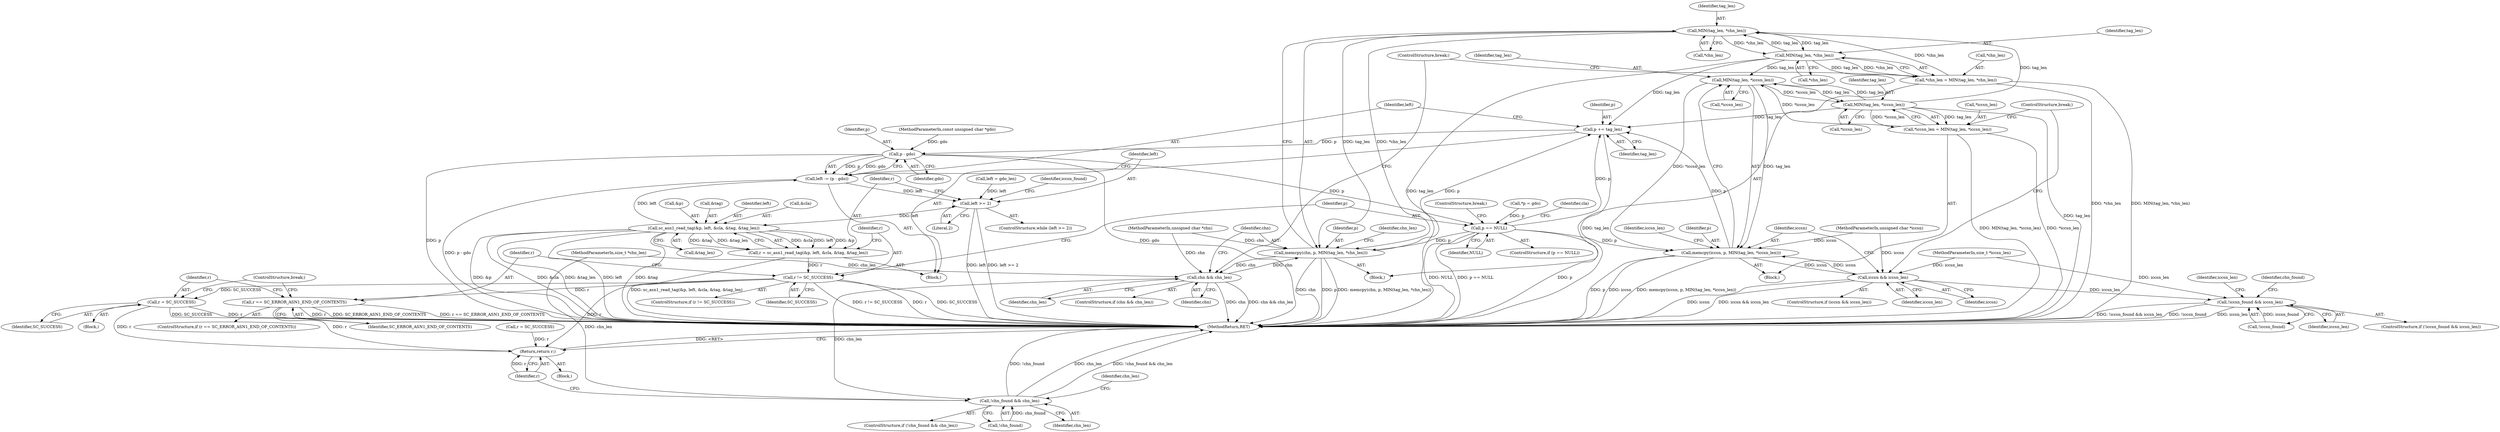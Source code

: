 digraph "1_OpenSC_8fe377e93b4b56060e5bbfb6f3142ceaeca744fa_18@pointer" {
"1000214" [label="(Call,MIN(tag_len, *chn_len))"];
"1000221" [label="(Call,MIN(tag_len, *chn_len))"];
"1000214" [label="(Call,MIN(tag_len, *chn_len))"];
"1000197" [label="(Call,MIN(tag_len, *iccsn_len))"];
"1000190" [label="(Call,MIN(tag_len, *iccsn_len))"];
"1000194" [label="(Call,*iccsn_len = MIN(tag_len, *iccsn_len))"];
"1000218" [label="(Call,*chn_len = MIN(tag_len, *chn_len))"];
"1000211" [label="(Call,memcpy(chn, p, MIN(tag_len, *chn_len)))"];
"1000207" [label="(Call,chn && chn_len)"];
"1000244" [label="(Call,!chn_found && chn_len)"];
"1000226" [label="(Call,p += tag_len)"];
"1000231" [label="(Call,p - gdo)"];
"1000165" [label="(Call,p == NULL)"];
"1000187" [label="(Call,memcpy(iccsn, p, MIN(tag_len, *iccsn_len)))"];
"1000183" [label="(Call,iccsn && iccsn_len)"];
"1000235" [label="(Call,!iccsn_found && iccsn_len)"];
"1000229" [label="(Call,left -= (p - gdo))"];
"1000131" [label="(Call,left >= 2)"];
"1000140" [label="(Call,sc_asn1_read_tag(&p, left, &cla, &tag, &tag_len))"];
"1000138" [label="(Call,r = sc_asn1_read_tag(&p, left, &cla, &tag, &tag_len))"];
"1000151" [label="(Call,r != SC_SUCCESS)"];
"1000156" [label="(Call,r == SC_ERROR_ASN1_END_OF_CONTENTS)"];
"1000252" [label="(Return,return r;)"];
"1000160" [label="(Call,r = SC_SUCCESS)"];
"1000222" [label="(Identifier,tag_len)"];
"1000188" [label="(Identifier,iccsn)"];
"1000192" [label="(Call,*iccsn_len)"];
"1000183" [label="(Call,iccsn && iccsn_len)"];
"1000219" [label="(Call,*chn_len)"];
"1000199" [label="(Call,*iccsn_len)"];
"1000194" [label="(Call,*iccsn_len = MIN(tag_len, *iccsn_len))"];
"1000186" [label="(Block,)"];
"1000235" [label="(Call,!iccsn_found && iccsn_len)"];
"1000109" [label="(Block,)"];
"1000105" [label="(MethodParameterIn,unsigned char *iccsn)"];
"1000231" [label="(Call,p - gdo)"];
"1000208" [label="(Identifier,chn)"];
"1000133" [label="(Literal,2)"];
"1000134" [label="(Block,)"];
"1000166" [label="(Identifier,p)"];
"1000140" [label="(Call,sc_asn1_read_tag(&p, left, &cla, &tag, &tag_len))"];
"1000227" [label="(Identifier,p)"];
"1000172" [label="(Identifier,cla)"];
"1000211" [label="(Call,memcpy(chn, p, MIN(tag_len, *chn_len)))"];
"1000143" [label="(Identifier,left)"];
"1000230" [label="(Identifier,left)"];
"1000250" [label="(Identifier,chn_len)"];
"1000232" [label="(Identifier,p)"];
"1000132" [label="(Identifier,left)"];
"1000131" [label="(Call,left >= 2)"];
"1000127" [label="(Call,left = gdo_len)"];
"1000241" [label="(Identifier,iccsn_len)"];
"1000151" [label="(Call,r != SC_SUCCESS)"];
"1000246" [label="(Identifier,chn_found)"];
"1000223" [label="(Call,*chn_len)"];
"1000185" [label="(Identifier,iccsn_len)"];
"1000162" [label="(Identifier,SC_SUCCESS)"];
"1000111" [label="(Call,r = SC_SUCCESS)"];
"1000108" [label="(MethodParameterIn,size_t *chn_len)"];
"1000165" [label="(Call,p == NULL)"];
"1000215" [label="(Identifier,tag_len)"];
"1000164" [label="(ControlStructure,if (p == NULL))"];
"1000163" [label="(ControlStructure,break;)"];
"1000243" [label="(ControlStructure,if (!chn_found && chn_len))"];
"1000216" [label="(Call,*chn_len)"];
"1000244" [label="(Call,!chn_found && chn_len)"];
"1000233" [label="(Identifier,gdo)"];
"1000238" [label="(Identifier,iccsn_len)"];
"1000190" [label="(Call,MIN(tag_len, *iccsn_len))"];
"1000254" [label="(MethodReturn,RET)"];
"1000158" [label="(Identifier,SC_ERROR_ASN1_END_OF_CONTENTS)"];
"1000144" [label="(Call,&cla)"];
"1000138" [label="(Call,r = sc_asn1_read_tag(&p, left, &cla, &tag, &tag_len))"];
"1000169" [label="(ControlStructure,break;)"];
"1000226" [label="(Call,p += tag_len)"];
"1000206" [label="(ControlStructure,if (chn && chn_len))"];
"1000210" [label="(Block,)"];
"1000236" [label="(Call,!iccsn_found)"];
"1000161" [label="(Identifier,r)"];
"1000139" [label="(Identifier,r)"];
"1000150" [label="(ControlStructure,if (r != SC_SUCCESS))"];
"1000253" [label="(Identifier,r)"];
"1000201" [label="(ControlStructure,break;)"];
"1000167" [label="(Identifier,NULL)"];
"1000220" [label="(Identifier,chn_len)"];
"1000245" [label="(Call,!chn_found)"];
"1000103" [label="(MethodParameterIn,const unsigned char *gdo)"];
"1000153" [label="(Identifier,SC_SUCCESS)"];
"1000197" [label="(Call,MIN(tag_len, *iccsn_len))"];
"1000209" [label="(Identifier,chn_len)"];
"1000157" [label="(Identifier,r)"];
"1000123" [label="(Call,*p = gdo)"];
"1000234" [label="(ControlStructure,if (!iccsn_found && iccsn_len))"];
"1000107" [label="(MethodParameterIn,unsigned char *chn)"];
"1000155" [label="(ControlStructure,if (r == SC_ERROR_ASN1_END_OF_CONTENTS))"];
"1000252" [label="(Return,return r;)"];
"1000187" [label="(Call,memcpy(iccsn, p, MIN(tag_len, *iccsn_len)))"];
"1000212" [label="(Identifier,chn)"];
"1000148" [label="(Call,&tag_len)"];
"1000159" [label="(Block,)"];
"1000184" [label="(Identifier,iccsn)"];
"1000218" [label="(Call,*chn_len = MIN(tag_len, *chn_len))"];
"1000207" [label="(Call,chn && chn_len)"];
"1000221" [label="(Call,MIN(tag_len, *chn_len))"];
"1000214" [label="(Call,MIN(tag_len, *chn_len))"];
"1000229" [label="(Call,left -= (p - gdo))"];
"1000228" [label="(Identifier,tag_len)"];
"1000237" [label="(Identifier,iccsn_found)"];
"1000196" [label="(Identifier,iccsn_len)"];
"1000152" [label="(Identifier,r)"];
"1000189" [label="(Identifier,p)"];
"1000225" [label="(ControlStructure,break;)"];
"1000195" [label="(Call,*iccsn_len)"];
"1000141" [label="(Call,&p)"];
"1000247" [label="(Identifier,chn_len)"];
"1000182" [label="(ControlStructure,if (iccsn && iccsn_len))"];
"1000106" [label="(MethodParameterIn,size_t *iccsn_len)"];
"1000156" [label="(Call,r == SC_ERROR_ASN1_END_OF_CONTENTS)"];
"1000198" [label="(Identifier,tag_len)"];
"1000191" [label="(Identifier,tag_len)"];
"1000160" [label="(Call,r = SC_SUCCESS)"];
"1000130" [label="(ControlStructure,while (left >= 2))"];
"1000146" [label="(Call,&tag)"];
"1000213" [label="(Identifier,p)"];
"1000214" -> "1000211"  [label="AST: "];
"1000214" -> "1000216"  [label="CFG: "];
"1000215" -> "1000214"  [label="AST: "];
"1000216" -> "1000214"  [label="AST: "];
"1000211" -> "1000214"  [label="CFG: "];
"1000214" -> "1000211"  [label="DDG: tag_len"];
"1000214" -> "1000211"  [label="DDG: *chn_len"];
"1000221" -> "1000214"  [label="DDG: tag_len"];
"1000197" -> "1000214"  [label="DDG: tag_len"];
"1000218" -> "1000214"  [label="DDG: *chn_len"];
"1000214" -> "1000221"  [label="DDG: tag_len"];
"1000214" -> "1000221"  [label="DDG: *chn_len"];
"1000221" -> "1000218"  [label="AST: "];
"1000221" -> "1000223"  [label="CFG: "];
"1000222" -> "1000221"  [label="AST: "];
"1000223" -> "1000221"  [label="AST: "];
"1000218" -> "1000221"  [label="CFG: "];
"1000221" -> "1000254"  [label="DDG: tag_len"];
"1000221" -> "1000190"  [label="DDG: tag_len"];
"1000221" -> "1000218"  [label="DDG: tag_len"];
"1000221" -> "1000218"  [label="DDG: *chn_len"];
"1000221" -> "1000226"  [label="DDG: tag_len"];
"1000197" -> "1000194"  [label="AST: "];
"1000197" -> "1000199"  [label="CFG: "];
"1000198" -> "1000197"  [label="AST: "];
"1000199" -> "1000197"  [label="AST: "];
"1000194" -> "1000197"  [label="CFG: "];
"1000197" -> "1000254"  [label="DDG: tag_len"];
"1000197" -> "1000190"  [label="DDG: tag_len"];
"1000197" -> "1000194"  [label="DDG: tag_len"];
"1000197" -> "1000194"  [label="DDG: *iccsn_len"];
"1000190" -> "1000197"  [label="DDG: tag_len"];
"1000190" -> "1000197"  [label="DDG: *iccsn_len"];
"1000197" -> "1000226"  [label="DDG: tag_len"];
"1000190" -> "1000187"  [label="AST: "];
"1000190" -> "1000192"  [label="CFG: "];
"1000191" -> "1000190"  [label="AST: "];
"1000192" -> "1000190"  [label="AST: "];
"1000187" -> "1000190"  [label="CFG: "];
"1000190" -> "1000187"  [label="DDG: tag_len"];
"1000190" -> "1000187"  [label="DDG: *iccsn_len"];
"1000194" -> "1000190"  [label="DDG: *iccsn_len"];
"1000194" -> "1000186"  [label="AST: "];
"1000195" -> "1000194"  [label="AST: "];
"1000201" -> "1000194"  [label="CFG: "];
"1000194" -> "1000254"  [label="DDG: *iccsn_len"];
"1000194" -> "1000254"  [label="DDG: MIN(tag_len, *iccsn_len)"];
"1000218" -> "1000210"  [label="AST: "];
"1000219" -> "1000218"  [label="AST: "];
"1000225" -> "1000218"  [label="CFG: "];
"1000218" -> "1000254"  [label="DDG: MIN(tag_len, *chn_len)"];
"1000218" -> "1000254"  [label="DDG: *chn_len"];
"1000211" -> "1000210"  [label="AST: "];
"1000212" -> "1000211"  [label="AST: "];
"1000213" -> "1000211"  [label="AST: "];
"1000220" -> "1000211"  [label="CFG: "];
"1000211" -> "1000254"  [label="DDG: chn"];
"1000211" -> "1000254"  [label="DDG: p"];
"1000211" -> "1000254"  [label="DDG: memcpy(chn, p, MIN(tag_len, *chn_len))"];
"1000211" -> "1000207"  [label="DDG: chn"];
"1000207" -> "1000211"  [label="DDG: chn"];
"1000107" -> "1000211"  [label="DDG: chn"];
"1000165" -> "1000211"  [label="DDG: p"];
"1000211" -> "1000226"  [label="DDG: p"];
"1000207" -> "1000206"  [label="AST: "];
"1000207" -> "1000208"  [label="CFG: "];
"1000207" -> "1000209"  [label="CFG: "];
"1000208" -> "1000207"  [label="AST: "];
"1000209" -> "1000207"  [label="AST: "];
"1000212" -> "1000207"  [label="CFG: "];
"1000225" -> "1000207"  [label="CFG: "];
"1000207" -> "1000254"  [label="DDG: chn"];
"1000207" -> "1000254"  [label="DDG: chn && chn_len"];
"1000107" -> "1000207"  [label="DDG: chn"];
"1000108" -> "1000207"  [label="DDG: chn_len"];
"1000207" -> "1000244"  [label="DDG: chn_len"];
"1000244" -> "1000243"  [label="AST: "];
"1000244" -> "1000245"  [label="CFG: "];
"1000244" -> "1000247"  [label="CFG: "];
"1000245" -> "1000244"  [label="AST: "];
"1000247" -> "1000244"  [label="AST: "];
"1000250" -> "1000244"  [label="CFG: "];
"1000253" -> "1000244"  [label="CFG: "];
"1000244" -> "1000254"  [label="DDG: !chn_found && chn_len"];
"1000244" -> "1000254"  [label="DDG: !chn_found"];
"1000244" -> "1000254"  [label="DDG: chn_len"];
"1000245" -> "1000244"  [label="DDG: chn_found"];
"1000108" -> "1000244"  [label="DDG: chn_len"];
"1000226" -> "1000134"  [label="AST: "];
"1000226" -> "1000228"  [label="CFG: "];
"1000227" -> "1000226"  [label="AST: "];
"1000228" -> "1000226"  [label="AST: "];
"1000230" -> "1000226"  [label="CFG: "];
"1000226" -> "1000254"  [label="DDG: tag_len"];
"1000187" -> "1000226"  [label="DDG: p"];
"1000165" -> "1000226"  [label="DDG: p"];
"1000226" -> "1000231"  [label="DDG: p"];
"1000231" -> "1000229"  [label="AST: "];
"1000231" -> "1000233"  [label="CFG: "];
"1000232" -> "1000231"  [label="AST: "];
"1000233" -> "1000231"  [label="AST: "];
"1000229" -> "1000231"  [label="CFG: "];
"1000231" -> "1000254"  [label="DDG: gdo"];
"1000231" -> "1000254"  [label="DDG: p"];
"1000231" -> "1000165"  [label="DDG: p"];
"1000231" -> "1000229"  [label="DDG: p"];
"1000231" -> "1000229"  [label="DDG: gdo"];
"1000103" -> "1000231"  [label="DDG: gdo"];
"1000165" -> "1000164"  [label="AST: "];
"1000165" -> "1000167"  [label="CFG: "];
"1000166" -> "1000165"  [label="AST: "];
"1000167" -> "1000165"  [label="AST: "];
"1000169" -> "1000165"  [label="CFG: "];
"1000172" -> "1000165"  [label="CFG: "];
"1000165" -> "1000254"  [label="DDG: p"];
"1000165" -> "1000254"  [label="DDG: NULL"];
"1000165" -> "1000254"  [label="DDG: p == NULL"];
"1000123" -> "1000165"  [label="DDG: p"];
"1000165" -> "1000187"  [label="DDG: p"];
"1000187" -> "1000186"  [label="AST: "];
"1000188" -> "1000187"  [label="AST: "];
"1000189" -> "1000187"  [label="AST: "];
"1000196" -> "1000187"  [label="CFG: "];
"1000187" -> "1000254"  [label="DDG: iccsn"];
"1000187" -> "1000254"  [label="DDG: memcpy(iccsn, p, MIN(tag_len, *iccsn_len))"];
"1000187" -> "1000254"  [label="DDG: p"];
"1000187" -> "1000183"  [label="DDG: iccsn"];
"1000183" -> "1000187"  [label="DDG: iccsn"];
"1000105" -> "1000187"  [label="DDG: iccsn"];
"1000183" -> "1000182"  [label="AST: "];
"1000183" -> "1000184"  [label="CFG: "];
"1000183" -> "1000185"  [label="CFG: "];
"1000184" -> "1000183"  [label="AST: "];
"1000185" -> "1000183"  [label="AST: "];
"1000188" -> "1000183"  [label="CFG: "];
"1000201" -> "1000183"  [label="CFG: "];
"1000183" -> "1000254"  [label="DDG: iccsn"];
"1000183" -> "1000254"  [label="DDG: iccsn && iccsn_len"];
"1000105" -> "1000183"  [label="DDG: iccsn"];
"1000106" -> "1000183"  [label="DDG: iccsn_len"];
"1000183" -> "1000235"  [label="DDG: iccsn_len"];
"1000235" -> "1000234"  [label="AST: "];
"1000235" -> "1000236"  [label="CFG: "];
"1000235" -> "1000238"  [label="CFG: "];
"1000236" -> "1000235"  [label="AST: "];
"1000238" -> "1000235"  [label="AST: "];
"1000241" -> "1000235"  [label="CFG: "];
"1000246" -> "1000235"  [label="CFG: "];
"1000235" -> "1000254"  [label="DDG: !iccsn_found && iccsn_len"];
"1000235" -> "1000254"  [label="DDG: !iccsn_found"];
"1000235" -> "1000254"  [label="DDG: iccsn_len"];
"1000236" -> "1000235"  [label="DDG: iccsn_found"];
"1000106" -> "1000235"  [label="DDG: iccsn_len"];
"1000229" -> "1000134"  [label="AST: "];
"1000230" -> "1000229"  [label="AST: "];
"1000132" -> "1000229"  [label="CFG: "];
"1000229" -> "1000254"  [label="DDG: p - gdo"];
"1000229" -> "1000131"  [label="DDG: left"];
"1000140" -> "1000229"  [label="DDG: left"];
"1000131" -> "1000130"  [label="AST: "];
"1000131" -> "1000133"  [label="CFG: "];
"1000132" -> "1000131"  [label="AST: "];
"1000133" -> "1000131"  [label="AST: "];
"1000139" -> "1000131"  [label="CFG: "];
"1000237" -> "1000131"  [label="CFG: "];
"1000131" -> "1000254"  [label="DDG: left"];
"1000131" -> "1000254"  [label="DDG: left >= 2"];
"1000127" -> "1000131"  [label="DDG: left"];
"1000131" -> "1000140"  [label="DDG: left"];
"1000140" -> "1000138"  [label="AST: "];
"1000140" -> "1000148"  [label="CFG: "];
"1000141" -> "1000140"  [label="AST: "];
"1000143" -> "1000140"  [label="AST: "];
"1000144" -> "1000140"  [label="AST: "];
"1000146" -> "1000140"  [label="AST: "];
"1000148" -> "1000140"  [label="AST: "];
"1000138" -> "1000140"  [label="CFG: "];
"1000140" -> "1000254"  [label="DDG: &p"];
"1000140" -> "1000254"  [label="DDG: &cla"];
"1000140" -> "1000254"  [label="DDG: &tag_len"];
"1000140" -> "1000254"  [label="DDG: left"];
"1000140" -> "1000254"  [label="DDG: &tag"];
"1000140" -> "1000138"  [label="DDG: &cla"];
"1000140" -> "1000138"  [label="DDG: left"];
"1000140" -> "1000138"  [label="DDG: &p"];
"1000140" -> "1000138"  [label="DDG: &tag"];
"1000140" -> "1000138"  [label="DDG: &tag_len"];
"1000138" -> "1000134"  [label="AST: "];
"1000139" -> "1000138"  [label="AST: "];
"1000152" -> "1000138"  [label="CFG: "];
"1000138" -> "1000254"  [label="DDG: sc_asn1_read_tag(&p, left, &cla, &tag, &tag_len)"];
"1000138" -> "1000151"  [label="DDG: r"];
"1000151" -> "1000150"  [label="AST: "];
"1000151" -> "1000153"  [label="CFG: "];
"1000152" -> "1000151"  [label="AST: "];
"1000153" -> "1000151"  [label="AST: "];
"1000157" -> "1000151"  [label="CFG: "];
"1000166" -> "1000151"  [label="CFG: "];
"1000151" -> "1000254"  [label="DDG: r != SC_SUCCESS"];
"1000151" -> "1000254"  [label="DDG: r"];
"1000151" -> "1000254"  [label="DDG: SC_SUCCESS"];
"1000151" -> "1000156"  [label="DDG: r"];
"1000151" -> "1000160"  [label="DDG: SC_SUCCESS"];
"1000151" -> "1000252"  [label="DDG: r"];
"1000156" -> "1000155"  [label="AST: "];
"1000156" -> "1000158"  [label="CFG: "];
"1000157" -> "1000156"  [label="AST: "];
"1000158" -> "1000156"  [label="AST: "];
"1000161" -> "1000156"  [label="CFG: "];
"1000163" -> "1000156"  [label="CFG: "];
"1000156" -> "1000254"  [label="DDG: r"];
"1000156" -> "1000254"  [label="DDG: SC_ERROR_ASN1_END_OF_CONTENTS"];
"1000156" -> "1000254"  [label="DDG: r == SC_ERROR_ASN1_END_OF_CONTENTS"];
"1000156" -> "1000252"  [label="DDG: r"];
"1000252" -> "1000109"  [label="AST: "];
"1000252" -> "1000253"  [label="CFG: "];
"1000253" -> "1000252"  [label="AST: "];
"1000254" -> "1000252"  [label="CFG: "];
"1000252" -> "1000254"  [label="DDG: <RET>"];
"1000253" -> "1000252"  [label="DDG: r"];
"1000111" -> "1000252"  [label="DDG: r"];
"1000160" -> "1000252"  [label="DDG: r"];
"1000160" -> "1000159"  [label="AST: "];
"1000160" -> "1000162"  [label="CFG: "];
"1000161" -> "1000160"  [label="AST: "];
"1000162" -> "1000160"  [label="AST: "];
"1000163" -> "1000160"  [label="CFG: "];
"1000160" -> "1000254"  [label="DDG: SC_SUCCESS"];
"1000160" -> "1000254"  [label="DDG: r"];
}
